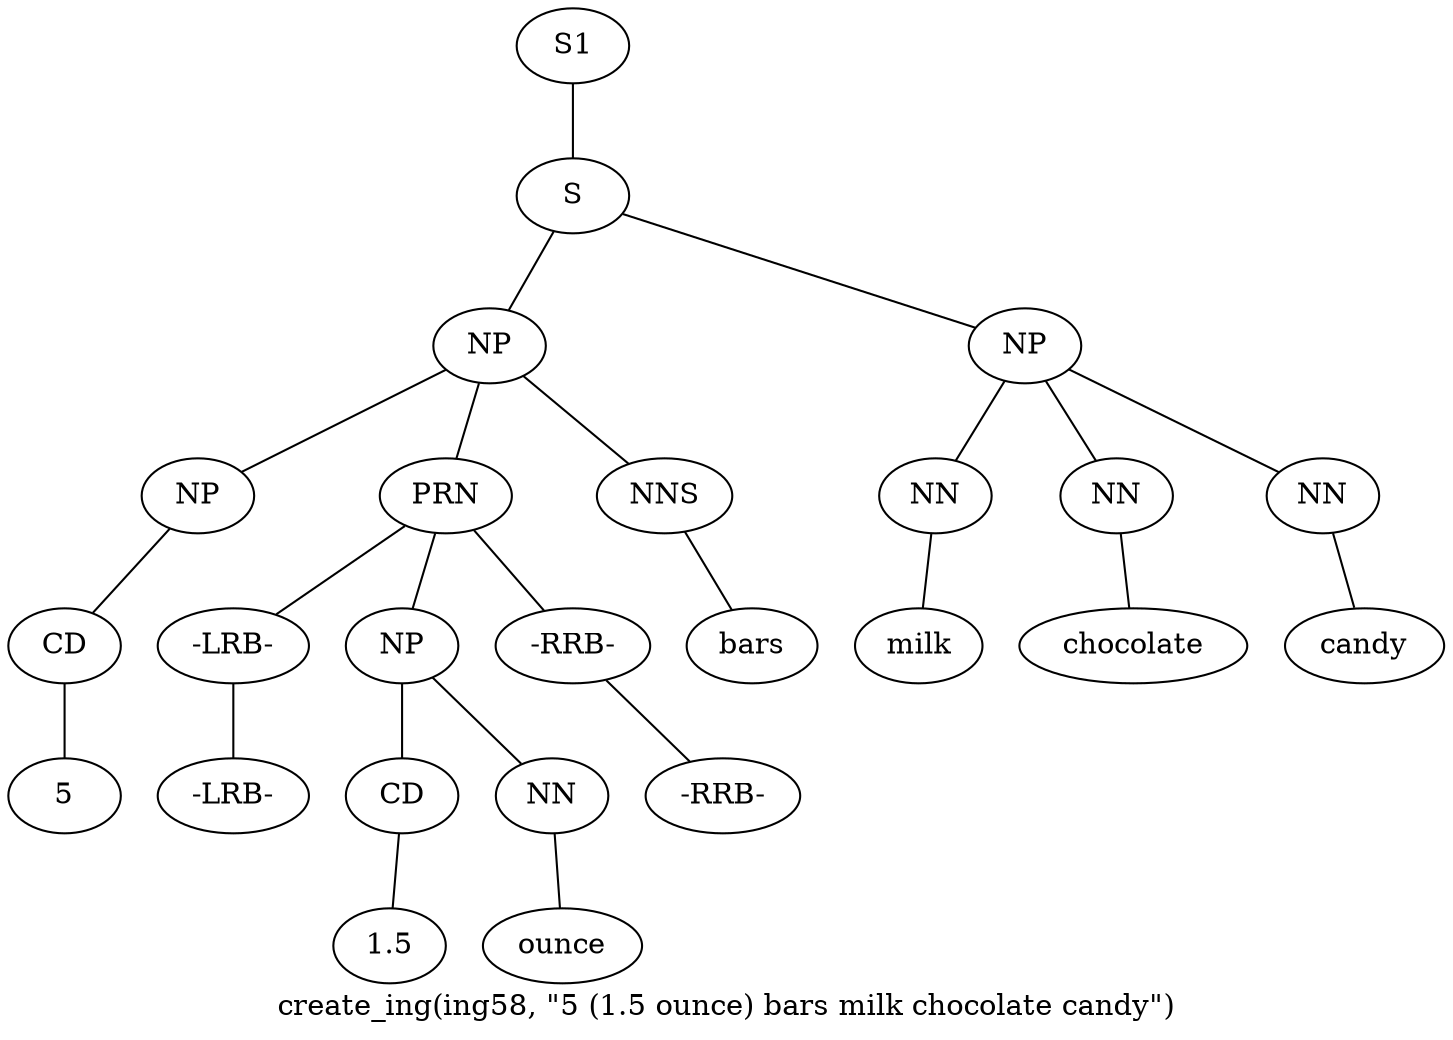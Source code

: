 graph SyntaxGraph {
	label = "create_ing(ing58, \"5 (1.5 ounce) bars milk chocolate candy\")";
	Node0 [label="S1"];
	Node1 [label="S"];
	Node2 [label="NP"];
	Node3 [label="NP"];
	Node4 [label="CD"];
	Node5 [label="5"];
	Node6 [label="PRN"];
	Node7 [label="-LRB-"];
	Node8 [label="-LRB-"];
	Node9 [label="NP"];
	Node10 [label="CD"];
	Node11 [label="1.5"];
	Node12 [label="NN"];
	Node13 [label="ounce"];
	Node14 [label="-RRB-"];
	Node15 [label="-RRB-"];
	Node16 [label="NNS"];
	Node17 [label="bars"];
	Node18 [label="NP"];
	Node19 [label="NN"];
	Node20 [label="milk"];
	Node21 [label="NN"];
	Node22 [label="chocolate"];
	Node23 [label="NN"];
	Node24 [label="candy"];

	Node0 -- Node1;
	Node1 -- Node2;
	Node1 -- Node18;
	Node2 -- Node3;
	Node2 -- Node6;
	Node2 -- Node16;
	Node3 -- Node4;
	Node4 -- Node5;
	Node6 -- Node7;
	Node6 -- Node9;
	Node6 -- Node14;
	Node7 -- Node8;
	Node9 -- Node10;
	Node9 -- Node12;
	Node10 -- Node11;
	Node12 -- Node13;
	Node14 -- Node15;
	Node16 -- Node17;
	Node18 -- Node19;
	Node18 -- Node21;
	Node18 -- Node23;
	Node19 -- Node20;
	Node21 -- Node22;
	Node23 -- Node24;
}